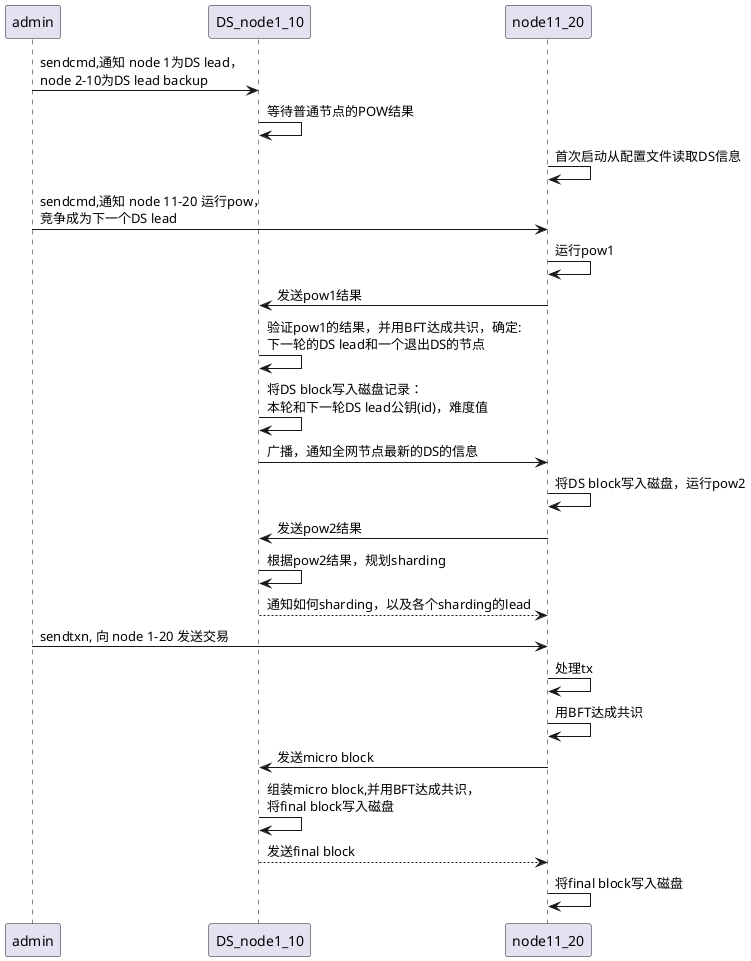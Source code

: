 @startuml

admin -> DS_node1_10: sendcmd,通知 node 1为DS lead，\nnode 2-10为DS lead backup


DS_node1_10 -> DS_node1_10: 等待普通节点的POW结果

node11_20 -> node11_20: 首次启动从配置文件读取DS信息
admin -> node11_20: sendcmd,通知 node 11-20 运行pow，\n竞争成为下一个DS lead

node11_20 -> node11_20: 运行pow1

node11_20 -> DS_node1_10: 发送pow1结果

DS_node1_10 -> DS_node1_10: 验证pow1的结果，并用BFT达成共识，确定:\n下一轮的DS lead和一个退出DS的节点

DS_node1_10 -> DS_node1_10: 将DS block写入磁盘记录：\n本轮和下一轮DS lead公钥(id)，难度值

DS_node1_10 -> node11_20: 广播，通知全网节点最新的DS的信息

node11_20 -> node11_20: 将DS block写入磁盘，运行pow2
node11_20 -> DS_node1_10: 发送pow2结果

DS_node1_10 -> DS_node1_10: 根据pow2结果，规划sharding

node11_20 <-- DS_node1_10: 通知如何sharding，以及各个sharding的lead

admin -> node11_20: sendtxn, 向 node 1-20 发送交易

node11_20 -> node11_20: 处理tx
node11_20 -> node11_20: 用BFT达成共识

node11_20 -> DS_node1_10: 发送micro block

DS_node1_10 -> DS_node1_10: 组装micro block,并用BFT达成共识，\n将final block写入磁盘

node11_20 <-- DS_node1_10: 发送final block
node11_20 -> node11_20: 将final block写入磁盘


@enduml

#set primary
for ds in {1..10}
do
    python tests/Zilliqa/test_zilliqa_local.py sendcmd $ds 01000000000000000000000000000100007F00001389
done
sleep 10

# PoW submission should be multicasted to all DS committee members
for node in {11..20}
do
    python tests/Zilliqa/test_zilliqa_local.py startpow $node 10 0000000000000001 03 2b740d75891749f94b6a8ec09f086889066608e4418eda656c93443e8310750a e8cc9106f8a28671d91e2de07b57b828934481fadf6956563b963bb8e5c266bf
done


for port in {5001..5020}
do
    python tests/Zilliqa/test_zilliqa_local.py sendtxn $port
done